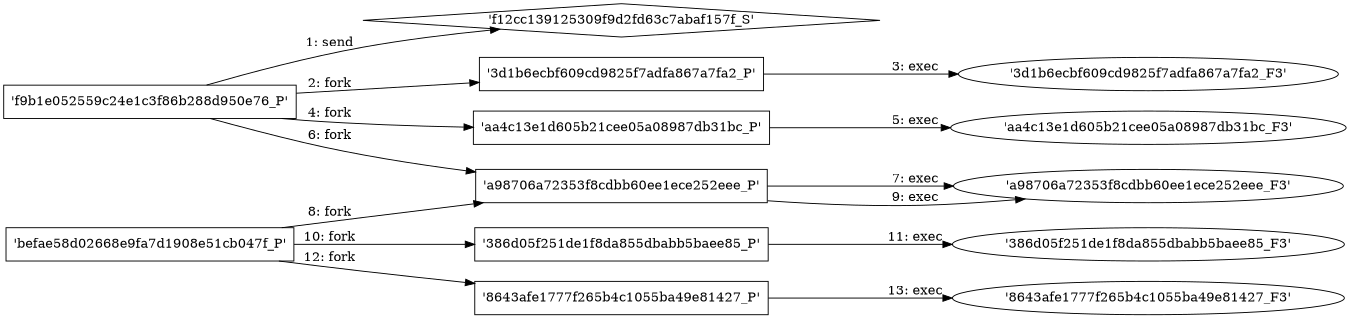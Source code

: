 digraph "D:\Learning\Paper\apt\基于CTI的攻击预警\Dataset\攻击图\ASGfromALLCTI\Threat Source newsletter (March 19, 2020).dot" {
rankdir="LR"
size="9"
fixedsize="false"
splines="true"
nodesep=0.3
ranksep=0
fontsize=10
overlap="scalexy"
engine= "neato"
	"'f12cc139125309f9d2fd63c7abaf157f_S'" [node_type=Socket shape=diamond]
	"'f9b1e052559c24e1c3f86b288d950e76_P'" [node_type=Process shape=box]
	"'f9b1e052559c24e1c3f86b288d950e76_P'" -> "'f12cc139125309f9d2fd63c7abaf157f_S'" [label="1: send"]
	"'f9b1e052559c24e1c3f86b288d950e76_P'" [node_type=Process shape=box]
	"'3d1b6ecbf609cd9825f7adfa867a7fa2_P'" [node_type=Process shape=box]
	"'f9b1e052559c24e1c3f86b288d950e76_P'" -> "'3d1b6ecbf609cd9825f7adfa867a7fa2_P'" [label="2: fork"]
	"'3d1b6ecbf609cd9825f7adfa867a7fa2_P'" [node_type=Process shape=box]
	"'3d1b6ecbf609cd9825f7adfa867a7fa2_F3'" [node_type=File shape=ellipse]
	"'3d1b6ecbf609cd9825f7adfa867a7fa2_P'" -> "'3d1b6ecbf609cd9825f7adfa867a7fa2_F3'" [label="3: exec"]
	"'f9b1e052559c24e1c3f86b288d950e76_P'" [node_type=Process shape=box]
	"'aa4c13e1d605b21cee05a08987db31bc_P'" [node_type=Process shape=box]
	"'f9b1e052559c24e1c3f86b288d950e76_P'" -> "'aa4c13e1d605b21cee05a08987db31bc_P'" [label="4: fork"]
	"'aa4c13e1d605b21cee05a08987db31bc_P'" [node_type=Process shape=box]
	"'aa4c13e1d605b21cee05a08987db31bc_F3'" [node_type=File shape=ellipse]
	"'aa4c13e1d605b21cee05a08987db31bc_P'" -> "'aa4c13e1d605b21cee05a08987db31bc_F3'" [label="5: exec"]
	"'f9b1e052559c24e1c3f86b288d950e76_P'" [node_type=Process shape=box]
	"'a98706a72353f8cdbb60ee1ece252eee_P'" [node_type=Process shape=box]
	"'f9b1e052559c24e1c3f86b288d950e76_P'" -> "'a98706a72353f8cdbb60ee1ece252eee_P'" [label="6: fork"]
	"'a98706a72353f8cdbb60ee1ece252eee_P'" [node_type=Process shape=box]
	"'a98706a72353f8cdbb60ee1ece252eee_F3'" [node_type=File shape=ellipse]
	"'a98706a72353f8cdbb60ee1ece252eee_P'" -> "'a98706a72353f8cdbb60ee1ece252eee_F3'" [label="7: exec"]
	"'befae58d02668e9fa7d1908e51cb047f_P'" [node_type=Process shape=box]
	"'a98706a72353f8cdbb60ee1ece252eee_P'" [node_type=Process shape=box]
	"'befae58d02668e9fa7d1908e51cb047f_P'" -> "'a98706a72353f8cdbb60ee1ece252eee_P'" [label="8: fork"]
	"'a98706a72353f8cdbb60ee1ece252eee_P'" [node_type=Process shape=box]
	"'a98706a72353f8cdbb60ee1ece252eee_F3'" [node_type=File shape=ellipse]
	"'a98706a72353f8cdbb60ee1ece252eee_P'" -> "'a98706a72353f8cdbb60ee1ece252eee_F3'" [label="9: exec"]
	"'befae58d02668e9fa7d1908e51cb047f_P'" [node_type=Process shape=box]
	"'386d05f251de1f8da855dbabb5baee85_P'" [node_type=Process shape=box]
	"'befae58d02668e9fa7d1908e51cb047f_P'" -> "'386d05f251de1f8da855dbabb5baee85_P'" [label="10: fork"]
	"'386d05f251de1f8da855dbabb5baee85_P'" [node_type=Process shape=box]
	"'386d05f251de1f8da855dbabb5baee85_F3'" [node_type=File shape=ellipse]
	"'386d05f251de1f8da855dbabb5baee85_P'" -> "'386d05f251de1f8da855dbabb5baee85_F3'" [label="11: exec"]
	"'befae58d02668e9fa7d1908e51cb047f_P'" [node_type=Process shape=box]
	"'8643afe1777f265b4c1055ba49e81427_P'" [node_type=Process shape=box]
	"'befae58d02668e9fa7d1908e51cb047f_P'" -> "'8643afe1777f265b4c1055ba49e81427_P'" [label="12: fork"]
	"'8643afe1777f265b4c1055ba49e81427_P'" [node_type=Process shape=box]
	"'8643afe1777f265b4c1055ba49e81427_F3'" [node_type=File shape=ellipse]
	"'8643afe1777f265b4c1055ba49e81427_P'" -> "'8643afe1777f265b4c1055ba49e81427_F3'" [label="13: exec"]
}
